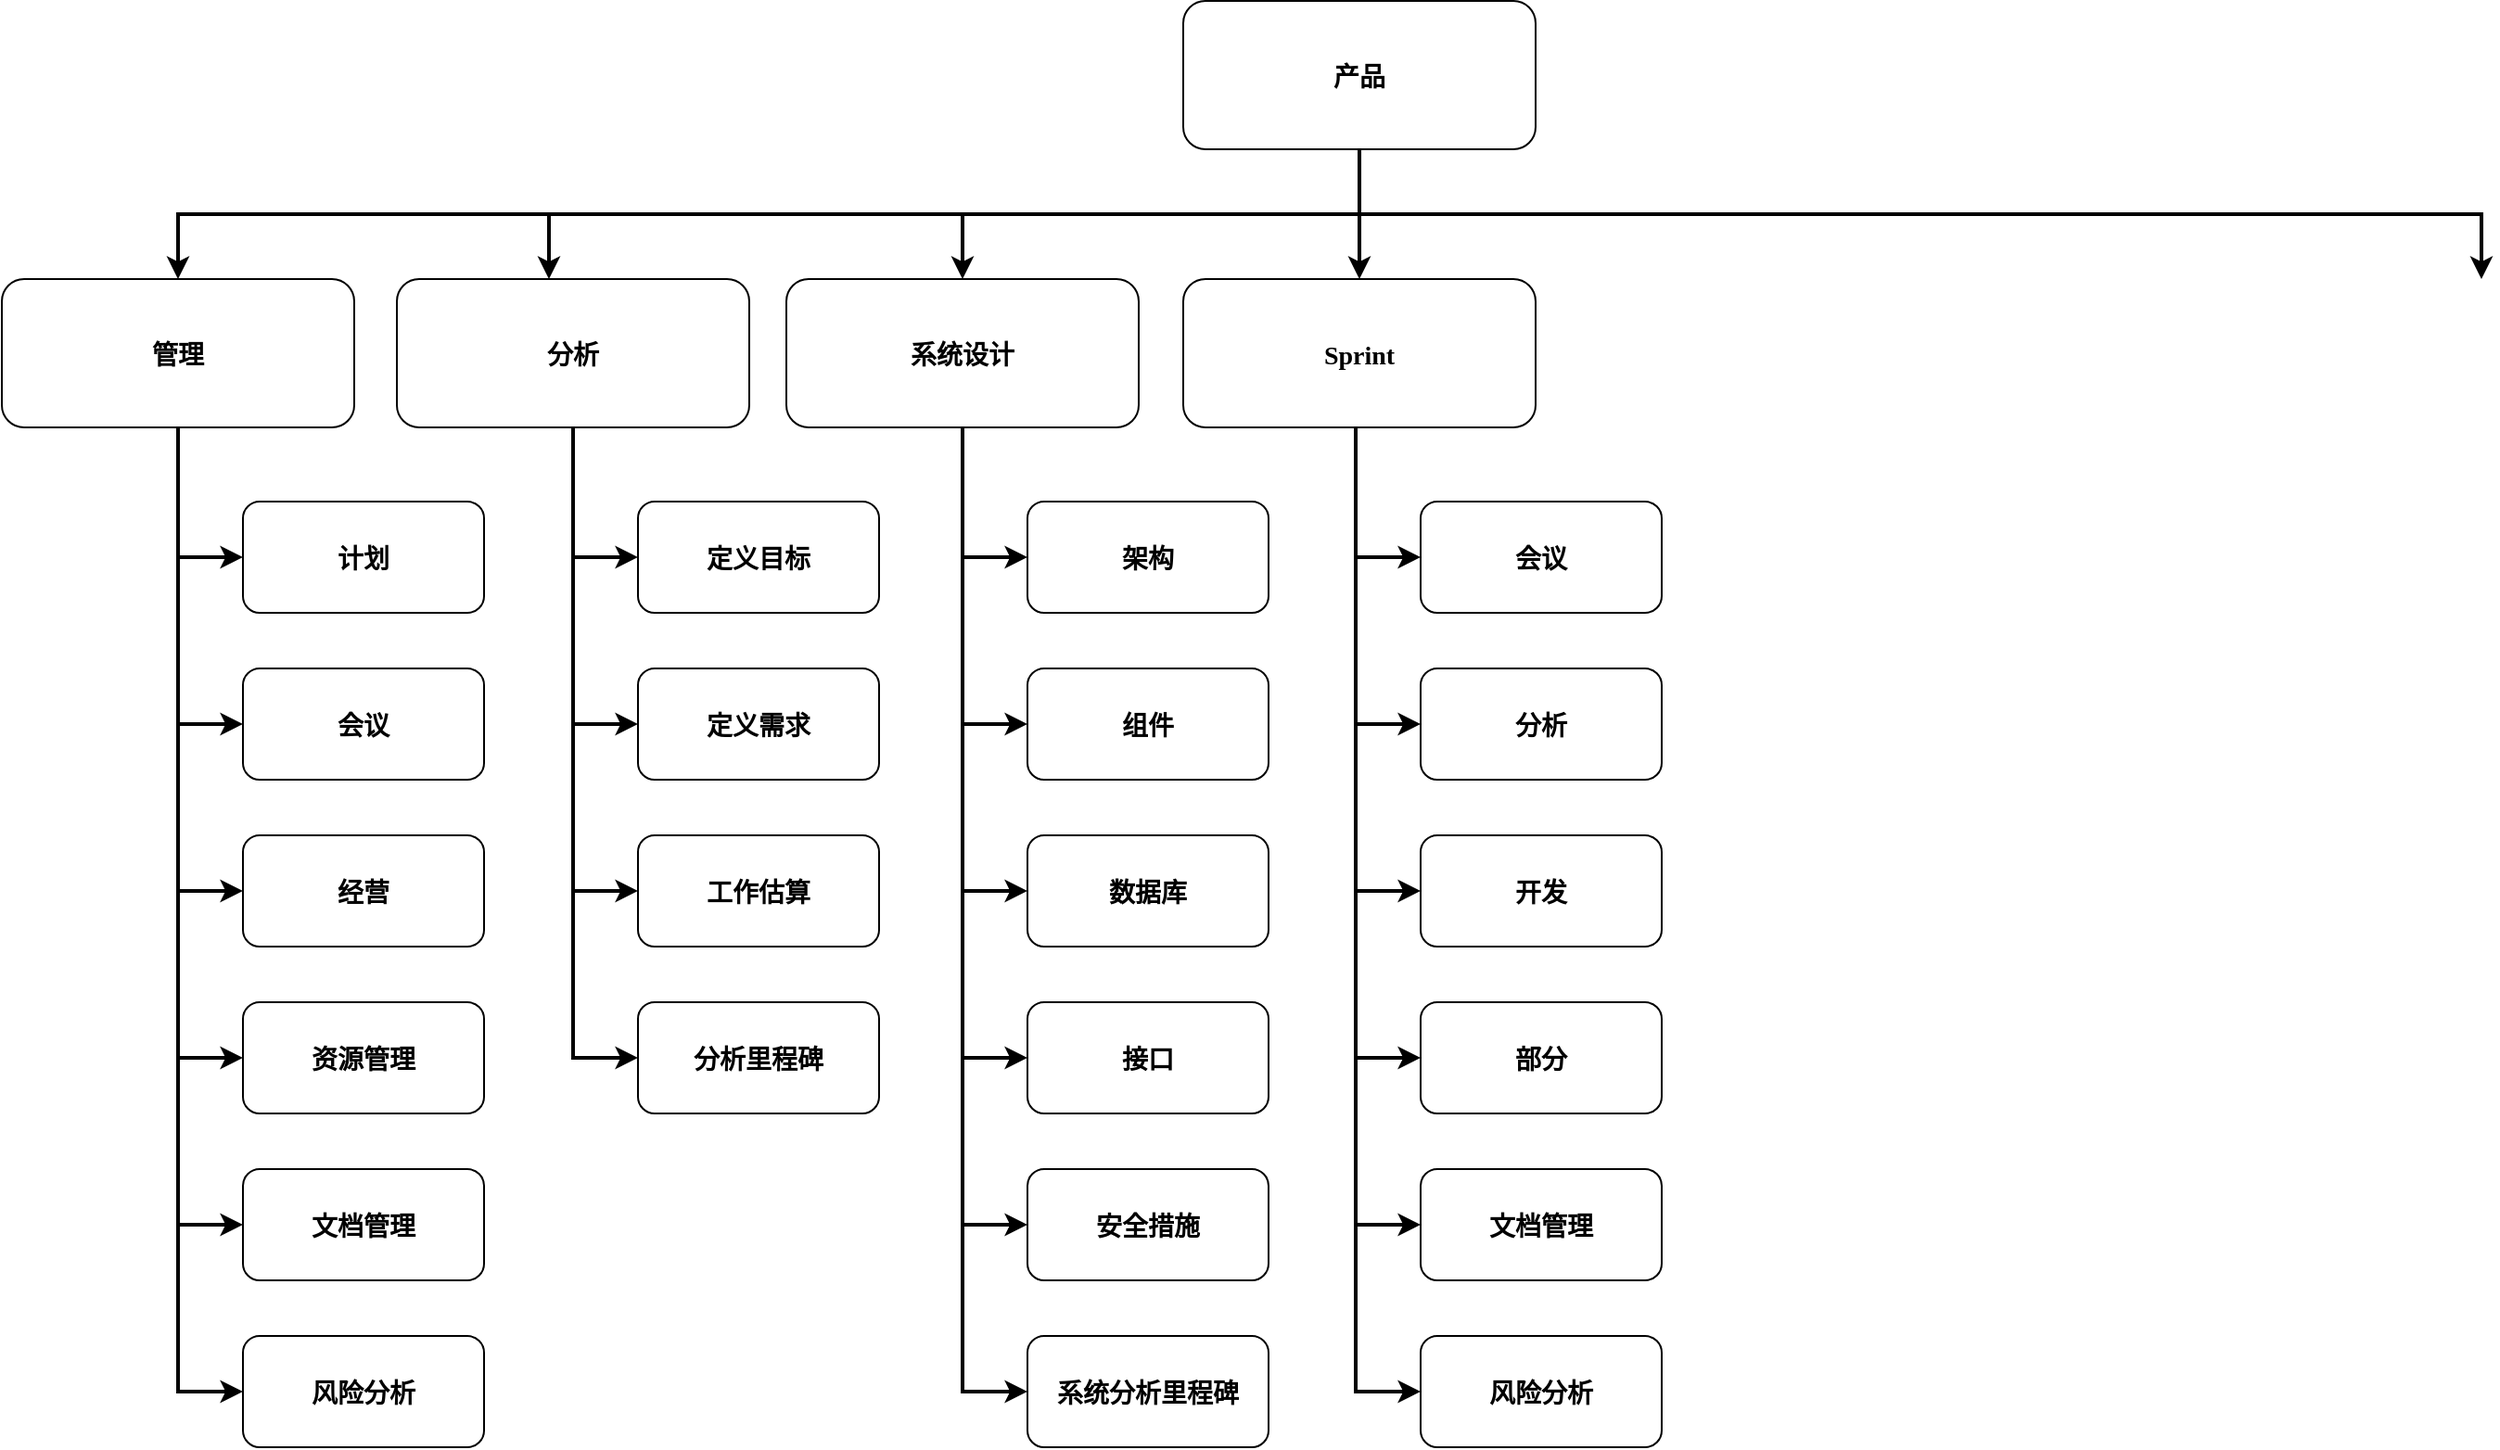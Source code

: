 <mxfile version="14.6.6" type="github">
  <diagram name="Page-1" id="2c0d36ab-eaac-3732-788b-9136903baeff">
    <mxGraphModel dx="1223" dy="988" grid="1" gridSize="10" guides="1" tooltips="1" connect="1" arrows="1" fold="1" page="1" pageScale="1.5" pageWidth="1169" pageHeight="827" background="#ffffff" math="0" shadow="0">
      <root>
        <mxCell id="0" />
        <mxCell id="1" parent="0" />
        <mxCell id="2" value="产品" style="rounded=1;fontStyle=1;fontFamily=Tahoma;fontSize=14" parent="1" vertex="1">
          <mxGeometry x="757" y="185.5" width="190" height="80" as="geometry" />
        </mxCell>
        <mxCell id="9" value="" style="edgeStyle=elbowEdgeStyle;elbow=vertical;strokeWidth=2;rounded=0" parent="1" source="2" edge="1">
          <mxGeometry x="337" y="215.5" width="100" height="100" as="geometry">
            <mxPoint x="337" y="315.5" as="sourcePoint" />
            <mxPoint x="1457" y="335.5" as="targetPoint" />
          </mxGeometry>
        </mxCell>
        <mxCell id="10" value="Sprint" style="rounded=1;fontStyle=1;fontFamily=Tahoma;fontSize=14" parent="1" vertex="1">
          <mxGeometry x="757" y="335.5" width="190" height="80" as="geometry" />
        </mxCell>
        <mxCell id="13" value="管理" style="rounded=1;fontStyle=1;fontFamily=Tahoma;fontSize=14" parent="1" vertex="1">
          <mxGeometry x="120" y="335.5" width="190" height="80" as="geometry" />
        </mxCell>
        <mxCell id="16" value="计划" style="rounded=1;fontStyle=1;fontFamily=Tahoma;fontSize=14" parent="1" vertex="1">
          <mxGeometry x="250" y="455.5" width="130" height="60" as="geometry" />
        </mxCell>
        <mxCell id="17" value="会议" style="rounded=1;fontStyle=1;fontFamily=Tahoma;fontSize=14" parent="1" vertex="1">
          <mxGeometry x="250" y="545.5" width="130" height="60" as="geometry" />
        </mxCell>
        <mxCell id="18" value="经营" style="rounded=1;fontStyle=1;fontFamily=Tahoma;fontSize=14" parent="1" vertex="1">
          <mxGeometry x="250" y="635.5" width="130" height="60" as="geometry" />
        </mxCell>
        <mxCell id="59" value="" style="edgeStyle=elbowEdgeStyle;elbow=vertical;strokeWidth=2;rounded=0" parent="1" source="2" edge="1">
          <mxGeometry x="347" y="225.5" width="100" height="100" as="geometry">
            <mxPoint x="862.0" y="275.5" as="sourcePoint" />
            <mxPoint x="415" y="335.5" as="targetPoint" />
          </mxGeometry>
        </mxCell>
        <mxCell id="61" value="" style="edgeStyle=elbowEdgeStyle;elbow=vertical;strokeWidth=2;rounded=0" parent="1" source="2" target="13" edge="1">
          <mxGeometry x="-23" y="135.5" width="100" height="100" as="geometry">
            <mxPoint x="-23" y="235.5" as="sourcePoint" />
            <mxPoint x="77" y="135.5" as="targetPoint" />
          </mxGeometry>
        </mxCell>
        <mxCell id="64" value="" style="edgeStyle=elbowEdgeStyle;elbow=horizontal;strokeWidth=2;rounded=0" parent="1" source="13" target="16" edge="1">
          <mxGeometry x="-10" y="135.5" width="100" height="100" as="geometry">
            <mxPoint x="-10" y="235.5" as="sourcePoint" />
            <mxPoint x="90" y="135.5" as="targetPoint" />
            <Array as="points">
              <mxPoint x="215" y="435.5" />
            </Array>
          </mxGeometry>
        </mxCell>
        <mxCell id="65" value="" style="edgeStyle=elbowEdgeStyle;elbow=horizontal;strokeWidth=2;rounded=0" parent="1" source="13" target="17" edge="1">
          <mxGeometry x="-10" y="135.5" width="100" height="100" as="geometry">
            <mxPoint x="-10" y="235.5" as="sourcePoint" />
            <mxPoint x="90" y="135.5" as="targetPoint" />
            <Array as="points">
              <mxPoint x="215" y="475.5" />
            </Array>
          </mxGeometry>
        </mxCell>
        <mxCell id="66" value="" style="edgeStyle=elbowEdgeStyle;elbow=horizontal;strokeWidth=2;rounded=0" parent="1" source="13" target="18" edge="1">
          <mxGeometry x="-10" y="135.5" width="100" height="100" as="geometry">
            <mxPoint x="-10" y="235.5" as="sourcePoint" />
            <mxPoint x="90" y="135.5" as="targetPoint" />
            <Array as="points">
              <mxPoint x="215" y="525.5" />
            </Array>
          </mxGeometry>
        </mxCell>
        <mxCell id="ajaQP3VODttiOs9Wyczl-124" value="资源管理" style="rounded=1;fontStyle=1;fontFamily=Tahoma;fontSize=14" vertex="1" parent="1">
          <mxGeometry x="250" y="725.5" width="130" height="60" as="geometry" />
        </mxCell>
        <mxCell id="ajaQP3VODttiOs9Wyczl-125" value="文档管理" style="rounded=1;fontStyle=1;fontFamily=Tahoma;fontSize=14" vertex="1" parent="1">
          <mxGeometry x="250" y="815.5" width="130" height="60" as="geometry" />
        </mxCell>
        <mxCell id="ajaQP3VODttiOs9Wyczl-126" value="风险分析" style="rounded=1;fontStyle=1;fontFamily=Tahoma;fontSize=14" vertex="1" parent="1">
          <mxGeometry x="250" y="905.5" width="130" height="60" as="geometry" />
        </mxCell>
        <mxCell id="ajaQP3VODttiOs9Wyczl-127" value="" style="edgeStyle=elbowEdgeStyle;elbow=horizontal;strokeWidth=2;rounded=0;entryX=0;entryY=0.5;entryDx=0;entryDy=0;" edge="1" parent="1" target="ajaQP3VODttiOs9Wyczl-124">
          <mxGeometry x="-10" y="145.5" width="100" height="100" as="geometry">
            <mxPoint x="215" y="425.5" as="sourcePoint" />
            <mxPoint x="250" y="675.5" as="targetPoint" />
            <Array as="points">
              <mxPoint x="215" y="535.5" />
            </Array>
          </mxGeometry>
        </mxCell>
        <mxCell id="ajaQP3VODttiOs9Wyczl-128" value="" style="edgeStyle=elbowEdgeStyle;elbow=horizontal;strokeWidth=2;rounded=0;entryX=0;entryY=0.5;entryDx=0;entryDy=0;" edge="1" parent="1" target="ajaQP3VODttiOs9Wyczl-125">
          <mxGeometry x="-10" y="160" width="100" height="100" as="geometry">
            <mxPoint x="215" y="440" as="sourcePoint" />
            <mxPoint x="250" y="770" as="targetPoint" />
            <Array as="points">
              <mxPoint x="215" y="550" />
            </Array>
          </mxGeometry>
        </mxCell>
        <mxCell id="ajaQP3VODttiOs9Wyczl-129" value="" style="edgeStyle=elbowEdgeStyle;elbow=horizontal;strokeWidth=2;rounded=0;entryX=0;entryY=0.5;entryDx=0;entryDy=0;" edge="1" parent="1" target="ajaQP3VODttiOs9Wyczl-126">
          <mxGeometry x="-10" y="165.5" width="100" height="100" as="geometry">
            <mxPoint x="215" y="445.5" as="sourcePoint" />
            <mxPoint x="250" y="851" as="targetPoint" />
            <Array as="points">
              <mxPoint x="215" y="555.5" />
            </Array>
          </mxGeometry>
        </mxCell>
        <mxCell id="ajaQP3VODttiOs9Wyczl-132" value="分析" style="rounded=1;fontStyle=1;fontFamily=Tahoma;fontSize=14" vertex="1" parent="1">
          <mxGeometry x="333" y="335.5" width="190" height="80" as="geometry" />
        </mxCell>
        <mxCell id="ajaQP3VODttiOs9Wyczl-133" value="定义目标" style="rounded=1;fontStyle=1;fontFamily=Tahoma;fontSize=14" vertex="1" parent="1">
          <mxGeometry x="463" y="455.5" width="130" height="60" as="geometry" />
        </mxCell>
        <mxCell id="ajaQP3VODttiOs9Wyczl-134" value="定义需求" style="rounded=1;fontStyle=1;fontFamily=Tahoma;fontSize=14" vertex="1" parent="1">
          <mxGeometry x="463" y="545.5" width="130" height="60" as="geometry" />
        </mxCell>
        <mxCell id="ajaQP3VODttiOs9Wyczl-135" value="工作估算" style="rounded=1;fontStyle=1;fontFamily=Tahoma;fontSize=14" vertex="1" parent="1">
          <mxGeometry x="463" y="635.5" width="130" height="60" as="geometry" />
        </mxCell>
        <mxCell id="ajaQP3VODttiOs9Wyczl-136" value="" style="edgeStyle=elbowEdgeStyle;elbow=horizontal;strokeWidth=2;rounded=0" edge="1" parent="1" source="ajaQP3VODttiOs9Wyczl-132" target="ajaQP3VODttiOs9Wyczl-133">
          <mxGeometry x="203" y="135.5" width="100" height="100" as="geometry">
            <mxPoint x="203" y="235.5" as="sourcePoint" />
            <mxPoint x="303" y="135.5" as="targetPoint" />
            <Array as="points">
              <mxPoint x="428" y="435.5" />
            </Array>
          </mxGeometry>
        </mxCell>
        <mxCell id="ajaQP3VODttiOs9Wyczl-137" value="" style="edgeStyle=elbowEdgeStyle;elbow=horizontal;strokeWidth=2;rounded=0" edge="1" parent="1" source="ajaQP3VODttiOs9Wyczl-132" target="ajaQP3VODttiOs9Wyczl-134">
          <mxGeometry x="203" y="135.5" width="100" height="100" as="geometry">
            <mxPoint x="203" y="235.5" as="sourcePoint" />
            <mxPoint x="303" y="135.5" as="targetPoint" />
            <Array as="points">
              <mxPoint x="428" y="475.5" />
            </Array>
          </mxGeometry>
        </mxCell>
        <mxCell id="ajaQP3VODttiOs9Wyczl-138" value="" style="edgeStyle=elbowEdgeStyle;elbow=horizontal;strokeWidth=2;rounded=0" edge="1" parent="1" source="ajaQP3VODttiOs9Wyczl-132" target="ajaQP3VODttiOs9Wyczl-135">
          <mxGeometry x="203" y="135.5" width="100" height="100" as="geometry">
            <mxPoint x="203" y="235.5" as="sourcePoint" />
            <mxPoint x="303" y="135.5" as="targetPoint" />
            <Array as="points">
              <mxPoint x="428" y="525.5" />
            </Array>
          </mxGeometry>
        </mxCell>
        <mxCell id="ajaQP3VODttiOs9Wyczl-139" value="分析里程碑" style="rounded=1;fontStyle=1;fontFamily=Tahoma;fontSize=14" vertex="1" parent="1">
          <mxGeometry x="463" y="725.5" width="130" height="60" as="geometry" />
        </mxCell>
        <mxCell id="ajaQP3VODttiOs9Wyczl-142" value="" style="edgeStyle=elbowEdgeStyle;elbow=horizontal;strokeWidth=2;rounded=0;entryX=0;entryY=0.5;entryDx=0;entryDy=0;" edge="1" parent="1" target="ajaQP3VODttiOs9Wyczl-139">
          <mxGeometry x="203" y="145.5" width="100" height="100" as="geometry">
            <mxPoint x="428" y="425.5" as="sourcePoint" />
            <mxPoint x="463" y="675.5" as="targetPoint" />
            <Array as="points">
              <mxPoint x="428" y="535.5" />
            </Array>
          </mxGeometry>
        </mxCell>
        <mxCell id="ajaQP3VODttiOs9Wyczl-145" value="系统设计" style="rounded=1;fontStyle=1;fontFamily=Tahoma;fontSize=14" vertex="1" parent="1">
          <mxGeometry x="543" y="335.5" width="190" height="80" as="geometry" />
        </mxCell>
        <mxCell id="ajaQP3VODttiOs9Wyczl-146" value="架构" style="rounded=1;fontStyle=1;fontFamily=Tahoma;fontSize=14" vertex="1" parent="1">
          <mxGeometry x="673" y="455.5" width="130" height="60" as="geometry" />
        </mxCell>
        <mxCell id="ajaQP3VODttiOs9Wyczl-147" value="组件" style="rounded=1;fontStyle=1;fontFamily=Tahoma;fontSize=14" vertex="1" parent="1">
          <mxGeometry x="673" y="545.5" width="130" height="60" as="geometry" />
        </mxCell>
        <mxCell id="ajaQP3VODttiOs9Wyczl-148" value="数据库" style="rounded=1;fontStyle=1;fontFamily=Tahoma;fontSize=14" vertex="1" parent="1">
          <mxGeometry x="673" y="635.5" width="130" height="60" as="geometry" />
        </mxCell>
        <mxCell id="ajaQP3VODttiOs9Wyczl-149" value="" style="edgeStyle=elbowEdgeStyle;elbow=horizontal;strokeWidth=2;rounded=0" edge="1" parent="1" source="ajaQP3VODttiOs9Wyczl-145" target="ajaQP3VODttiOs9Wyczl-146">
          <mxGeometry x="413" y="135.5" width="100" height="100" as="geometry">
            <mxPoint x="413" y="235.5" as="sourcePoint" />
            <mxPoint x="513" y="135.5" as="targetPoint" />
            <Array as="points">
              <mxPoint x="638" y="435.5" />
            </Array>
          </mxGeometry>
        </mxCell>
        <mxCell id="ajaQP3VODttiOs9Wyczl-150" value="" style="edgeStyle=elbowEdgeStyle;elbow=horizontal;strokeWidth=2;rounded=0" edge="1" parent="1" source="ajaQP3VODttiOs9Wyczl-145" target="ajaQP3VODttiOs9Wyczl-147">
          <mxGeometry x="413" y="135.5" width="100" height="100" as="geometry">
            <mxPoint x="413" y="235.5" as="sourcePoint" />
            <mxPoint x="513" y="135.5" as="targetPoint" />
            <Array as="points">
              <mxPoint x="638" y="475.5" />
            </Array>
          </mxGeometry>
        </mxCell>
        <mxCell id="ajaQP3VODttiOs9Wyczl-151" value="" style="edgeStyle=elbowEdgeStyle;elbow=horizontal;strokeWidth=2;rounded=0" edge="1" parent="1" source="ajaQP3VODttiOs9Wyczl-145" target="ajaQP3VODttiOs9Wyczl-148">
          <mxGeometry x="413" y="135.5" width="100" height="100" as="geometry">
            <mxPoint x="413" y="235.5" as="sourcePoint" />
            <mxPoint x="513" y="135.5" as="targetPoint" />
            <Array as="points">
              <mxPoint x="638" y="525.5" />
            </Array>
          </mxGeometry>
        </mxCell>
        <mxCell id="ajaQP3VODttiOs9Wyczl-152" value="接口" style="rounded=1;fontStyle=1;fontFamily=Tahoma;fontSize=14" vertex="1" parent="1">
          <mxGeometry x="673" y="725.5" width="130" height="60" as="geometry" />
        </mxCell>
        <mxCell id="ajaQP3VODttiOs9Wyczl-153" value="" style="edgeStyle=elbowEdgeStyle;elbow=horizontal;strokeWidth=2;rounded=0;entryX=0;entryY=0.5;entryDx=0;entryDy=0;" edge="1" parent="1" target="ajaQP3VODttiOs9Wyczl-152">
          <mxGeometry x="413" y="145.5" width="100" height="100" as="geometry">
            <mxPoint x="638" y="425.5" as="sourcePoint" />
            <mxPoint x="673" y="675.5" as="targetPoint" />
            <Array as="points">
              <mxPoint x="638" y="535.5" />
            </Array>
          </mxGeometry>
        </mxCell>
        <mxCell id="ajaQP3VODttiOs9Wyczl-155" value="" style="edgeStyle=elbowEdgeStyle;elbow=vertical;strokeWidth=2;rounded=0;entryX=0.5;entryY=0;entryDx=0;entryDy=0;exitX=0.5;exitY=1;exitDx=0;exitDy=0;" edge="1" parent="1" source="2" target="ajaQP3VODttiOs9Wyczl-145">
          <mxGeometry x="-25" y="135.5" width="100" height="100" as="geometry">
            <mxPoint x="850" y="265.5" as="sourcePoint" />
            <mxPoint x="200" y="335.5" as="targetPoint" />
          </mxGeometry>
        </mxCell>
        <mxCell id="ajaQP3VODttiOs9Wyczl-171" value="安全措施" style="rounded=1;fontStyle=1;fontFamily=Tahoma;fontSize=14" vertex="1" parent="1">
          <mxGeometry x="673" y="815.5" width="130" height="60" as="geometry" />
        </mxCell>
        <mxCell id="ajaQP3VODttiOs9Wyczl-172" value="系统分析里程碑" style="rounded=1;fontStyle=1;fontFamily=Tahoma;fontSize=14" vertex="1" parent="1">
          <mxGeometry x="673" y="905.5" width="130" height="60" as="geometry" />
        </mxCell>
        <mxCell id="ajaQP3VODttiOs9Wyczl-176" value="" style="edgeStyle=elbowEdgeStyle;elbow=horizontal;strokeWidth=2;rounded=0;entryX=0;entryY=0.5;entryDx=0;entryDy=0;" edge="1" parent="1" target="ajaQP3VODttiOs9Wyczl-171">
          <mxGeometry x="413" y="135.5" width="100" height="100" as="geometry">
            <mxPoint x="638" y="415.5" as="sourcePoint" />
            <mxPoint x="673" y="745.5" as="targetPoint" />
            <Array as="points">
              <mxPoint x="638" y="525.5" />
            </Array>
          </mxGeometry>
        </mxCell>
        <mxCell id="ajaQP3VODttiOs9Wyczl-177" value="" style="edgeStyle=elbowEdgeStyle;elbow=horizontal;strokeWidth=2;rounded=0;entryX=0;entryY=0.5;entryDx=0;entryDy=0;" edge="1" parent="1" target="ajaQP3VODttiOs9Wyczl-172">
          <mxGeometry x="413" y="220" width="100" height="100" as="geometry">
            <mxPoint x="638" y="500" as="sourcePoint" />
            <mxPoint x="683" y="940" as="targetPoint" />
            <Array as="points">
              <mxPoint x="638" y="610" />
            </Array>
          </mxGeometry>
        </mxCell>
        <mxCell id="ajaQP3VODttiOs9Wyczl-195" value="会议" style="rounded=1;fontStyle=1;fontFamily=Tahoma;fontSize=14" vertex="1" parent="1">
          <mxGeometry x="885" y="455.5" width="130" height="60" as="geometry" />
        </mxCell>
        <mxCell id="ajaQP3VODttiOs9Wyczl-196" value="分析" style="rounded=1;fontStyle=1;fontFamily=Tahoma;fontSize=14" vertex="1" parent="1">
          <mxGeometry x="885" y="545.5" width="130" height="60" as="geometry" />
        </mxCell>
        <mxCell id="ajaQP3VODttiOs9Wyczl-197" value="开发" style="rounded=1;fontStyle=1;fontFamily=Tahoma;fontSize=14" vertex="1" parent="1">
          <mxGeometry x="885" y="635.5" width="130" height="60" as="geometry" />
        </mxCell>
        <mxCell id="ajaQP3VODttiOs9Wyczl-198" value="" style="edgeStyle=elbowEdgeStyle;elbow=horizontal;strokeWidth=2;rounded=0" edge="1" parent="1" target="ajaQP3VODttiOs9Wyczl-195">
          <mxGeometry x="625" y="135.5" width="100" height="100" as="geometry">
            <mxPoint x="850" y="415.5" as="sourcePoint" />
            <mxPoint x="725" y="135.5" as="targetPoint" />
            <Array as="points">
              <mxPoint x="850" y="435.5" />
            </Array>
          </mxGeometry>
        </mxCell>
        <mxCell id="ajaQP3VODttiOs9Wyczl-199" value="" style="edgeStyle=elbowEdgeStyle;elbow=horizontal;strokeWidth=2;rounded=0" edge="1" parent="1" target="ajaQP3VODttiOs9Wyczl-196">
          <mxGeometry x="625" y="135.5" width="100" height="100" as="geometry">
            <mxPoint x="850" y="415.5" as="sourcePoint" />
            <mxPoint x="725" y="135.5" as="targetPoint" />
            <Array as="points">
              <mxPoint x="850" y="475.5" />
            </Array>
          </mxGeometry>
        </mxCell>
        <mxCell id="ajaQP3VODttiOs9Wyczl-200" value="" style="edgeStyle=elbowEdgeStyle;elbow=horizontal;strokeWidth=2;rounded=0" edge="1" parent="1" target="ajaQP3VODttiOs9Wyczl-197">
          <mxGeometry x="625" y="135.5" width="100" height="100" as="geometry">
            <mxPoint x="850" y="415.5" as="sourcePoint" />
            <mxPoint x="725" y="135.5" as="targetPoint" />
            <Array as="points">
              <mxPoint x="850" y="525.5" />
            </Array>
          </mxGeometry>
        </mxCell>
        <mxCell id="ajaQP3VODttiOs9Wyczl-201" value="部分" style="rounded=1;fontStyle=1;fontFamily=Tahoma;fontSize=14" vertex="1" parent="1">
          <mxGeometry x="885" y="725.5" width="130" height="60" as="geometry" />
        </mxCell>
        <mxCell id="ajaQP3VODttiOs9Wyczl-202" value="文档管理" style="rounded=1;fontStyle=1;fontFamily=Tahoma;fontSize=14" vertex="1" parent="1">
          <mxGeometry x="885" y="815.5" width="130" height="60" as="geometry" />
        </mxCell>
        <mxCell id="ajaQP3VODttiOs9Wyczl-203" value="风险分析" style="rounded=1;fontStyle=1;fontFamily=Tahoma;fontSize=14" vertex="1" parent="1">
          <mxGeometry x="885" y="905.5" width="130" height="60" as="geometry" />
        </mxCell>
        <mxCell id="ajaQP3VODttiOs9Wyczl-204" value="" style="edgeStyle=elbowEdgeStyle;elbow=horizontal;strokeWidth=2;rounded=0;entryX=0;entryY=0.5;entryDx=0;entryDy=0;" edge="1" parent="1" target="ajaQP3VODttiOs9Wyczl-201">
          <mxGeometry x="625" y="145.5" width="100" height="100" as="geometry">
            <mxPoint x="850" y="425.5" as="sourcePoint" />
            <mxPoint x="885" y="675.5" as="targetPoint" />
            <Array as="points">
              <mxPoint x="850" y="535.5" />
            </Array>
          </mxGeometry>
        </mxCell>
        <mxCell id="ajaQP3VODttiOs9Wyczl-205" value="" style="edgeStyle=elbowEdgeStyle;elbow=horizontal;strokeWidth=2;rounded=0;entryX=0;entryY=0.5;entryDx=0;entryDy=0;" edge="1" parent="1" target="ajaQP3VODttiOs9Wyczl-202">
          <mxGeometry x="625" y="160" width="100" height="100" as="geometry">
            <mxPoint x="850" y="440" as="sourcePoint" />
            <mxPoint x="885" y="770" as="targetPoint" />
            <Array as="points">
              <mxPoint x="850" y="550" />
            </Array>
          </mxGeometry>
        </mxCell>
        <mxCell id="ajaQP3VODttiOs9Wyczl-206" value="" style="edgeStyle=elbowEdgeStyle;elbow=horizontal;strokeWidth=2;rounded=0;entryX=0;entryY=0.5;entryDx=0;entryDy=0;" edge="1" parent="1" target="ajaQP3VODttiOs9Wyczl-203">
          <mxGeometry x="625" y="165.5" width="100" height="100" as="geometry">
            <mxPoint x="850" y="445.5" as="sourcePoint" />
            <mxPoint x="885" y="851" as="targetPoint" />
            <Array as="points">
              <mxPoint x="850" y="555.5" />
            </Array>
          </mxGeometry>
        </mxCell>
        <mxCell id="ajaQP3VODttiOs9Wyczl-207" value="" style="edgeStyle=elbowEdgeStyle;elbow=vertical;strokeWidth=2;rounded=0;entryX=0.5;entryY=0;entryDx=0;entryDy=0;" edge="1" parent="1" target="10">
          <mxGeometry x="-15" y="145.5" width="100" height="100" as="geometry">
            <mxPoint x="852" y="270" as="sourcePoint" />
            <mxPoint x="648" y="345.5" as="targetPoint" />
            <Array as="points">
              <mxPoint x="860" y="302" />
            </Array>
          </mxGeometry>
        </mxCell>
      </root>
    </mxGraphModel>
  </diagram>
</mxfile>
